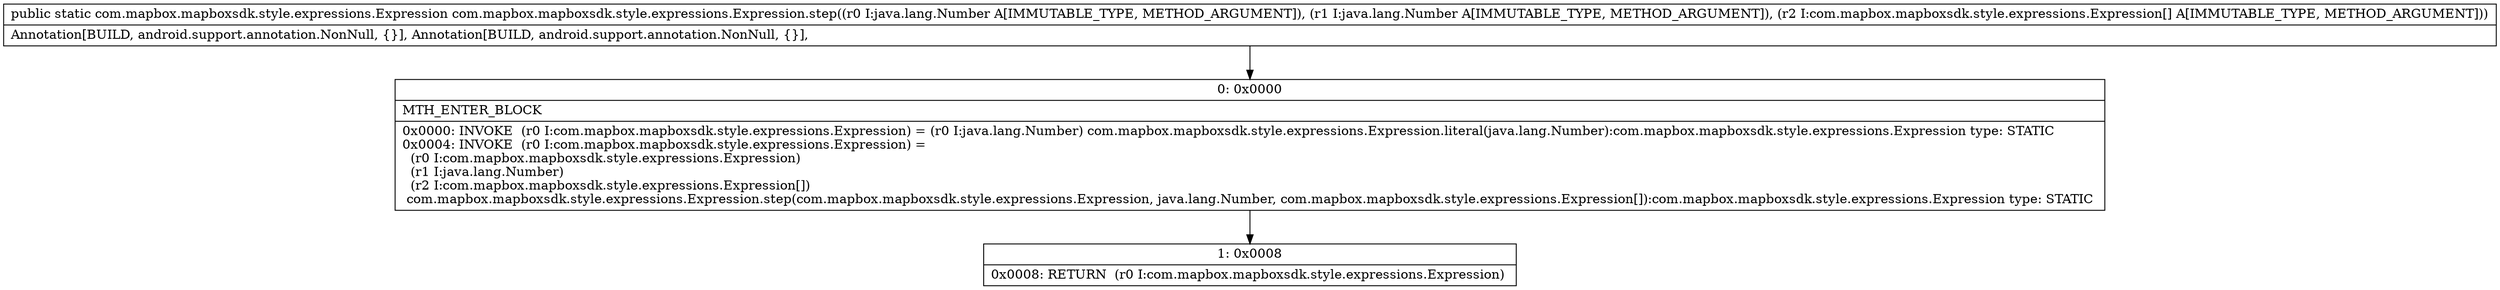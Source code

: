 digraph "CFG forcom.mapbox.mapboxsdk.style.expressions.Expression.step(Ljava\/lang\/Number;Ljava\/lang\/Number;[Lcom\/mapbox\/mapboxsdk\/style\/expressions\/Expression;)Lcom\/mapbox\/mapboxsdk\/style\/expressions\/Expression;" {
Node_0 [shape=record,label="{0\:\ 0x0000|MTH_ENTER_BLOCK\l|0x0000: INVOKE  (r0 I:com.mapbox.mapboxsdk.style.expressions.Expression) = (r0 I:java.lang.Number) com.mapbox.mapboxsdk.style.expressions.Expression.literal(java.lang.Number):com.mapbox.mapboxsdk.style.expressions.Expression type: STATIC \l0x0004: INVOKE  (r0 I:com.mapbox.mapboxsdk.style.expressions.Expression) = \l  (r0 I:com.mapbox.mapboxsdk.style.expressions.Expression)\l  (r1 I:java.lang.Number)\l  (r2 I:com.mapbox.mapboxsdk.style.expressions.Expression[])\l com.mapbox.mapboxsdk.style.expressions.Expression.step(com.mapbox.mapboxsdk.style.expressions.Expression, java.lang.Number, com.mapbox.mapboxsdk.style.expressions.Expression[]):com.mapbox.mapboxsdk.style.expressions.Expression type: STATIC \l}"];
Node_1 [shape=record,label="{1\:\ 0x0008|0x0008: RETURN  (r0 I:com.mapbox.mapboxsdk.style.expressions.Expression) \l}"];
MethodNode[shape=record,label="{public static com.mapbox.mapboxsdk.style.expressions.Expression com.mapbox.mapboxsdk.style.expressions.Expression.step((r0 I:java.lang.Number A[IMMUTABLE_TYPE, METHOD_ARGUMENT]), (r1 I:java.lang.Number A[IMMUTABLE_TYPE, METHOD_ARGUMENT]), (r2 I:com.mapbox.mapboxsdk.style.expressions.Expression[] A[IMMUTABLE_TYPE, METHOD_ARGUMENT]))  | Annotation[BUILD, android.support.annotation.NonNull, \{\}], Annotation[BUILD, android.support.annotation.NonNull, \{\}], \l}"];
MethodNode -> Node_0;
Node_0 -> Node_1;
}

